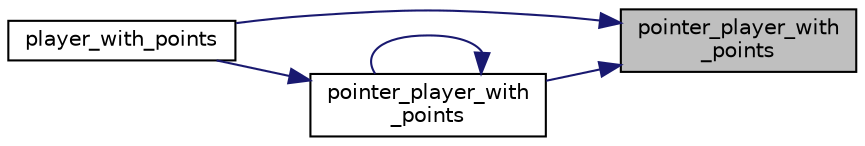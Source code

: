 digraph "pointer_player_with_points"
{
 // LATEX_PDF_SIZE
  edge [fontname="Helvetica",fontsize="10",labelfontname="Helvetica",labelfontsize="10"];
  node [fontname="Helvetica",fontsize="10",shape=record];
  rankdir="RL";
  Node1 [label="pointer_player_with\l_points",height=0.2,width=0.4,color="black", fillcolor="grey75", style="filled", fontcolor="black",tooltip=" "];
  Node1 -> Node2 [dir="back",color="midnightblue",fontsize="10",style="solid",fontname="Helvetica"];
  Node2 [label="player_with_points",height=0.2,width=0.4,color="black", fillcolor="white", style="filled",URL="$player__functions_8h.html#a1ce588f505cad03ced852e41c9729da6",tooltip=" "];
  Node1 -> Node3 [dir="back",color="midnightblue",fontsize="10",style="solid",fontname="Helvetica"];
  Node3 [label="pointer_player_with\l_points",height=0.2,width=0.4,color="black", fillcolor="white", style="filled",URL="$player__functions_8h.html#abfa9cdb6e565fb37c0f39d84c94139e7",tooltip=" "];
  Node3 -> Node2 [dir="back",color="midnightblue",fontsize="10",style="solid",fontname="Helvetica"];
  Node3 -> Node3 [dir="back",color="midnightblue",fontsize="10",style="solid",fontname="Helvetica"];
}
